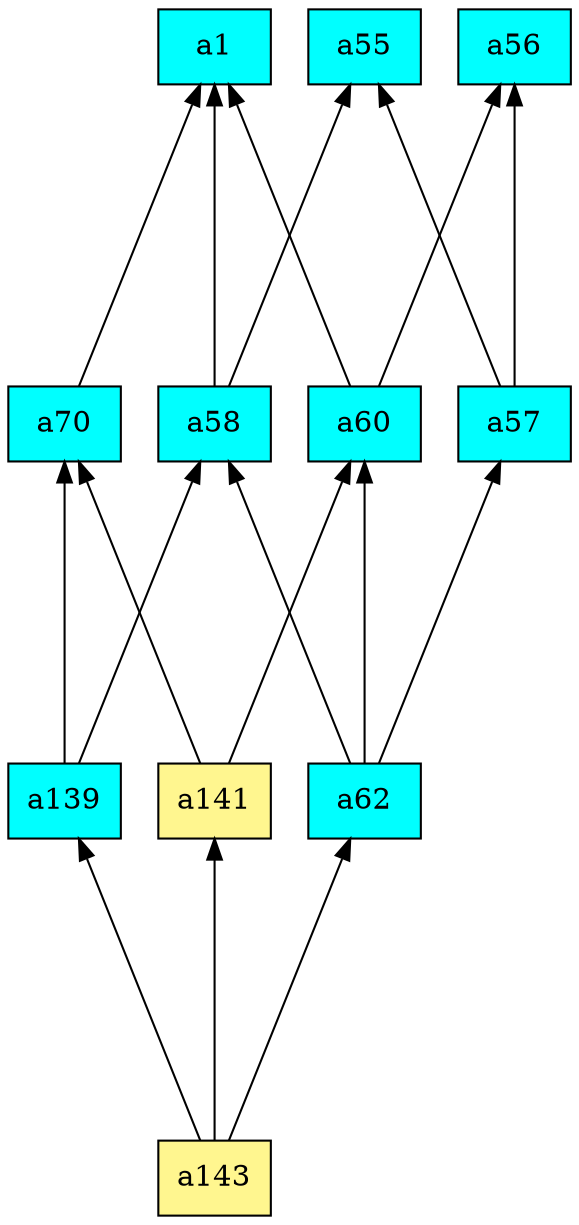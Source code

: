 digraph G {
rankdir=BT;ranksep="2.0";
"a58" [shape=record,fillcolor=cyan,style=filled,label="{a58}"];
"a56" [shape=record,fillcolor=cyan,style=filled,label="{a56}"];
"a57" [shape=record,fillcolor=cyan,style=filled,label="{a57}"];
"a141" [shape=record,fillcolor=khaki1,style=filled,label="{a141}"];
"a62" [shape=record,fillcolor=cyan,style=filled,label="{a62}"];
"a1" [shape=record,fillcolor=cyan,style=filled,label="{a1}"];
"a60" [shape=record,fillcolor=cyan,style=filled,label="{a60}"];
"a70" [shape=record,fillcolor=cyan,style=filled,label="{a70}"];
"a55" [shape=record,fillcolor=cyan,style=filled,label="{a55}"];
"a143" [shape=record,fillcolor=khaki1,style=filled,label="{a143}"];
"a139" [shape=record,fillcolor=cyan,style=filled,label="{a139}"];
"a58" -> "a1"
"a58" -> "a55"
"a57" -> "a56"
"a57" -> "a55"
"a141" -> "a60"
"a141" -> "a70"
"a62" -> "a58"
"a62" -> "a60"
"a62" -> "a57"
"a60" -> "a1"
"a60" -> "a56"
"a70" -> "a1"
"a143" -> "a141"
"a143" -> "a139"
"a143" -> "a62"
"a139" -> "a58"
"a139" -> "a70"
}